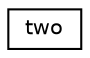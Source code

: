 digraph "Graphical Class Hierarchy"
{
  edge [fontname="Helvetica",fontsize="10",labelfontname="Helvetica",labelfontsize="10"];
  node [fontname="Helvetica",fontsize="10",shape=record];
  rankdir="LR";
  Node0 [label="two",height=0.2,width=0.4,color="black", fillcolor="white", style="filled",URL="$structtwo.html"];
}
